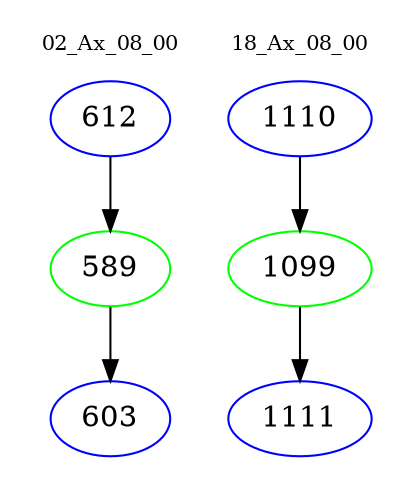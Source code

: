 digraph{
subgraph cluster_0 {
color = white
label = "02_Ax_08_00";
fontsize=10;
T0_612 [label="612", color="blue"]
T0_612 -> T0_589 [color="black"]
T0_589 [label="589", color="green"]
T0_589 -> T0_603 [color="black"]
T0_603 [label="603", color="blue"]
}
subgraph cluster_1 {
color = white
label = "18_Ax_08_00";
fontsize=10;
T1_1110 [label="1110", color="blue"]
T1_1110 -> T1_1099 [color="black"]
T1_1099 [label="1099", color="green"]
T1_1099 -> T1_1111 [color="black"]
T1_1111 [label="1111", color="blue"]
}
}
